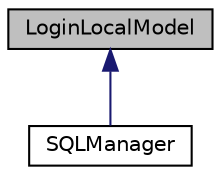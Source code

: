 digraph "LoginLocalModel"
{
 // LATEX_PDF_SIZE
  edge [fontname="Helvetica",fontsize="10",labelfontname="Helvetica",labelfontsize="10"];
  node [fontname="Helvetica",fontsize="10",shape=record];
  Node1 [label="LoginLocalModel",height=0.2,width=0.4,color="black", fillcolor="grey75", style="filled", fontcolor="black",tooltip="Interface for accessing the userid table of application's database."];
  Node1 -> Node2 [dir="back",color="midnightblue",fontsize="10",style="solid",fontname="Helvetica"];
  Node2 [label="SQLManager",height=0.2,width=0.4,color="black", fillcolor="white", style="filled",URL="$classSQLManager.html",tooltip="Database model for the application."];
}
